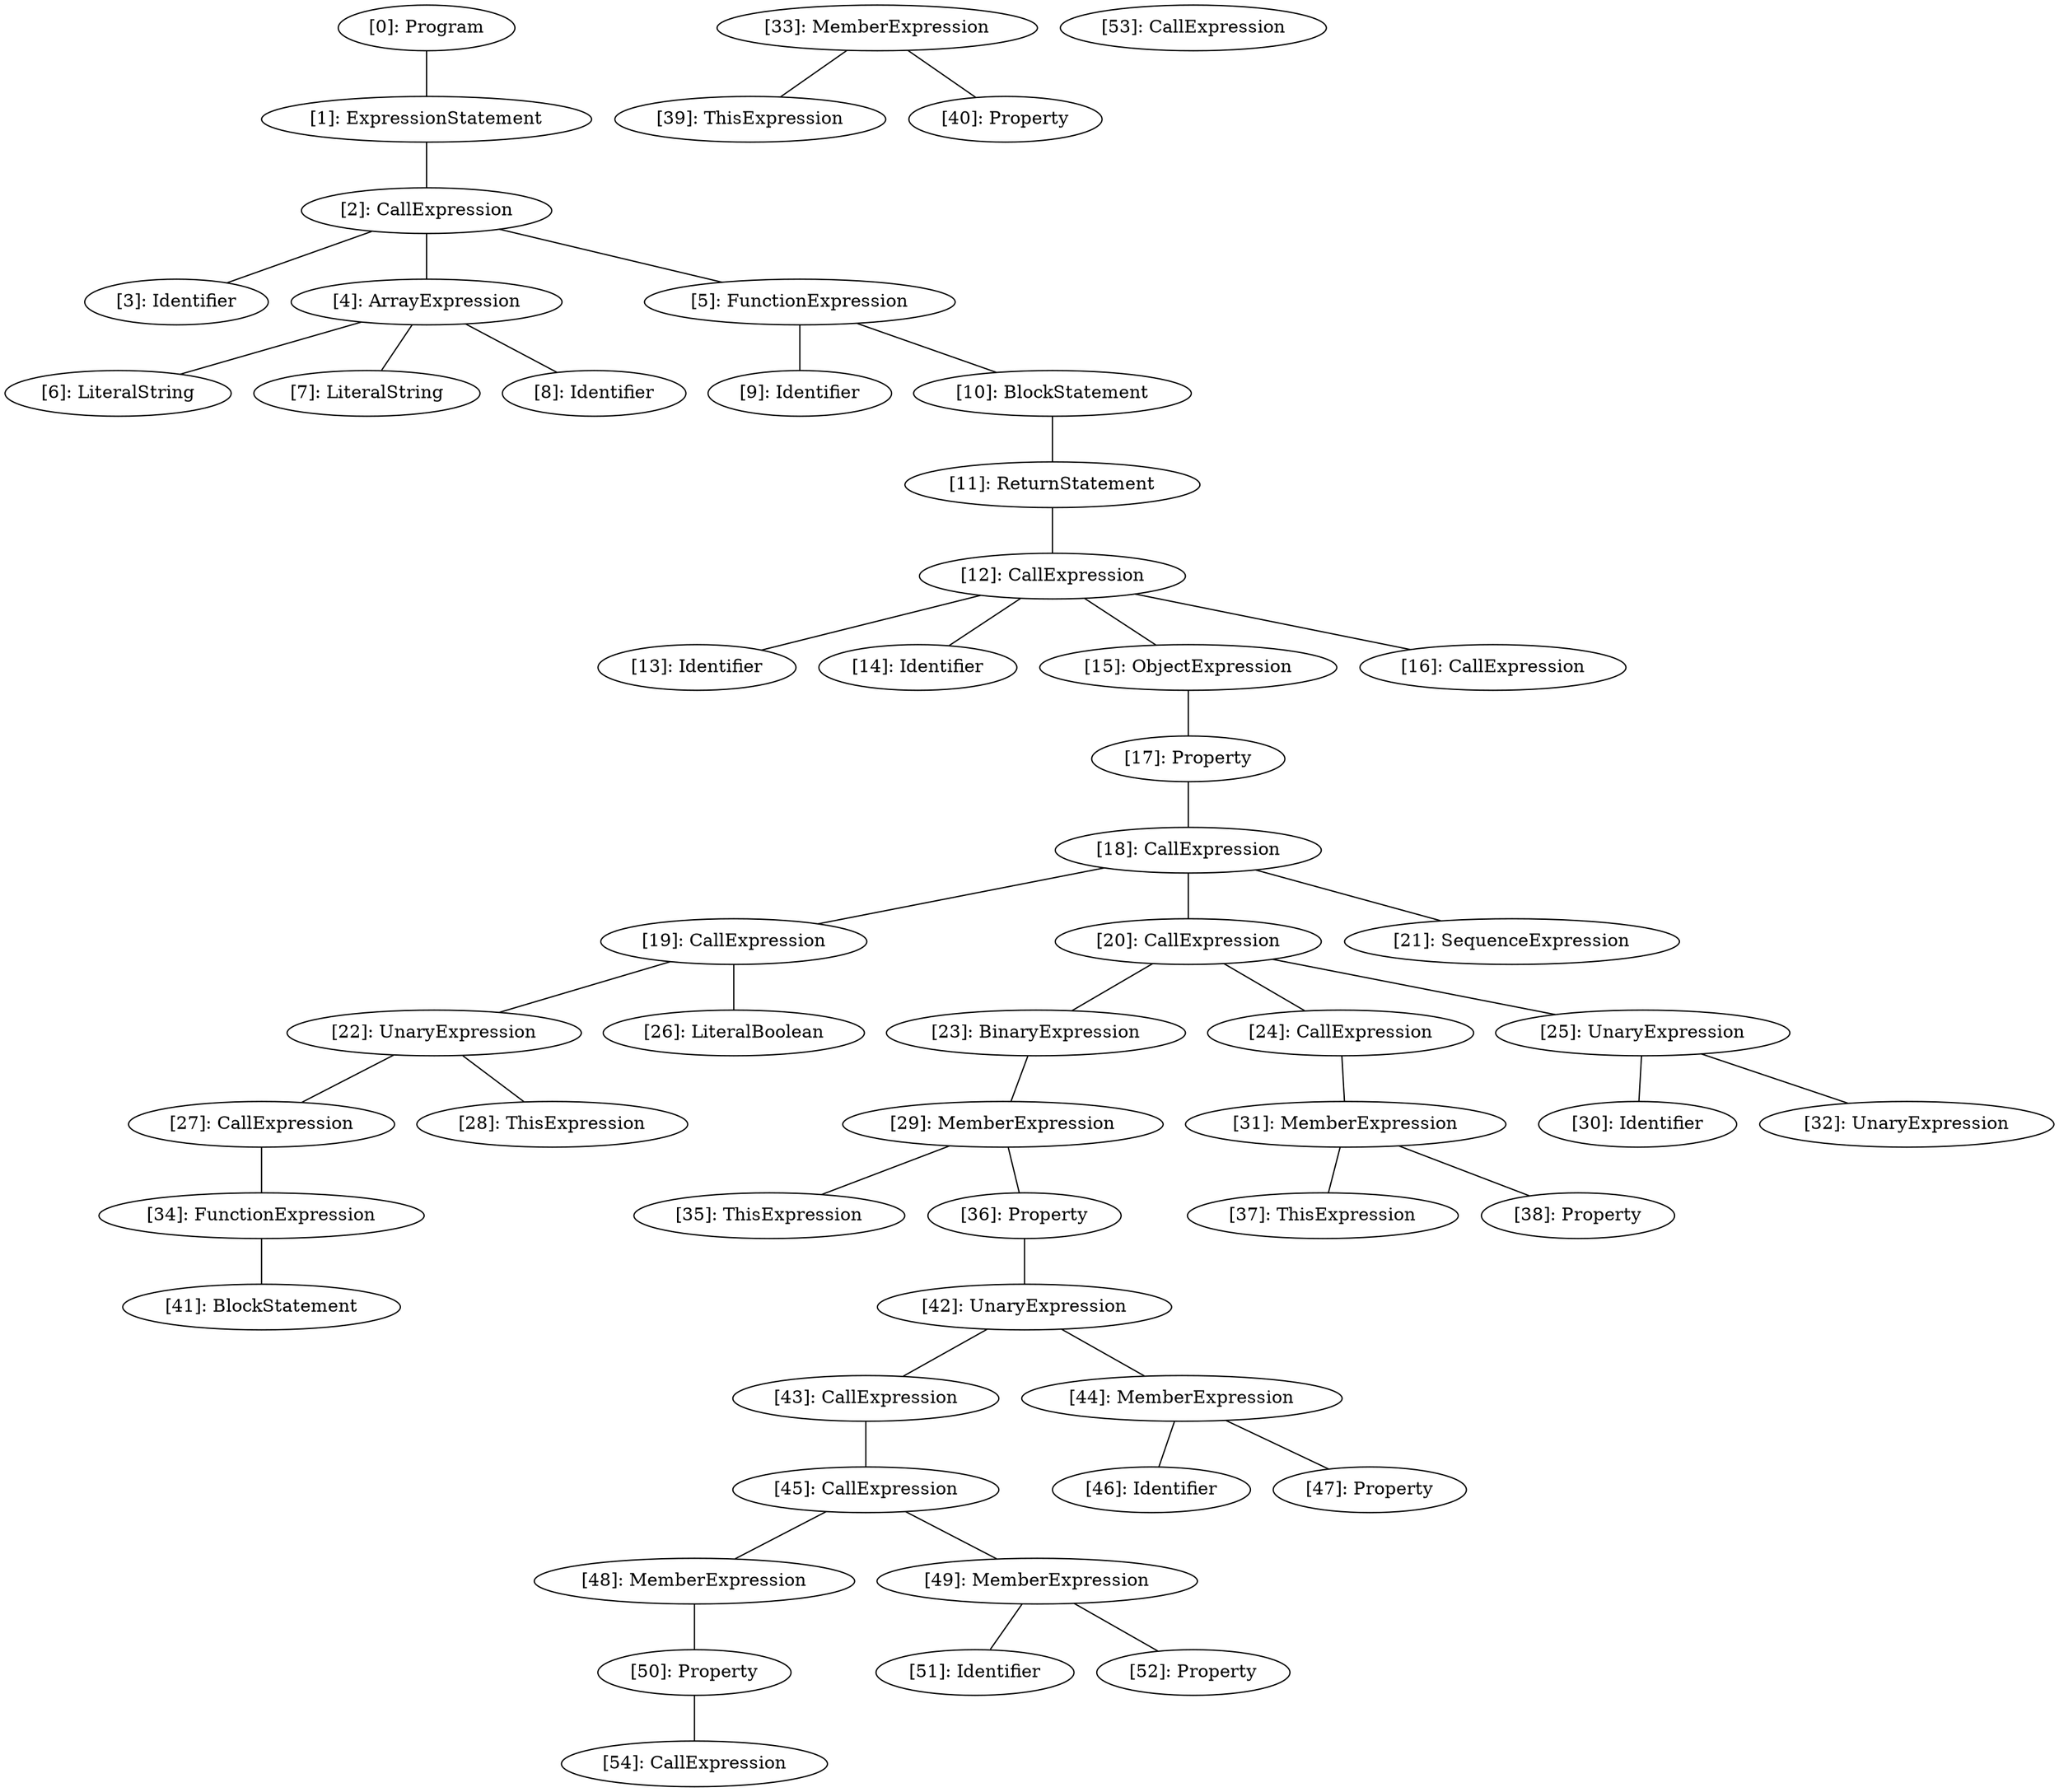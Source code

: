 // Result
graph {
	0 [label="[0]: Program"]
	1 [label="[1]: ExpressionStatement"]
	2 [label="[2]: CallExpression"]
	3 [label="[3]: Identifier"]
	4 [label="[4]: ArrayExpression"]
	5 [label="[5]: FunctionExpression"]
	6 [label="[6]: LiteralString"]
	7 [label="[7]: LiteralString"]
	8 [label="[8]: Identifier"]
	9 [label="[9]: Identifier"]
	10 [label="[10]: BlockStatement"]
	11 [label="[11]: ReturnStatement"]
	12 [label="[12]: CallExpression"]
	13 [label="[13]: Identifier"]
	14 [label="[14]: Identifier"]
	15 [label="[15]: ObjectExpression"]
	16 [label="[16]: CallExpression"]
	17 [label="[17]: Property"]
	18 [label="[18]: CallExpression"]
	19 [label="[19]: CallExpression"]
	20 [label="[20]: CallExpression"]
	21 [label="[21]: SequenceExpression"]
	22 [label="[22]: UnaryExpression"]
	23 [label="[23]: BinaryExpression"]
	24 [label="[24]: CallExpression"]
	25 [label="[25]: UnaryExpression"]
	26 [label="[26]: LiteralBoolean"]
	27 [label="[27]: CallExpression"]
	28 [label="[28]: ThisExpression"]
	29 [label="[29]: MemberExpression"]
	30 [label="[30]: Identifier"]
	31 [label="[31]: MemberExpression"]
	32 [label="[32]: UnaryExpression"]
	33 [label="[33]: MemberExpression"]
	34 [label="[34]: FunctionExpression"]
	35 [label="[35]: ThisExpression"]
	36 [label="[36]: Property"]
	37 [label="[37]: ThisExpression"]
	38 [label="[38]: Property"]
	39 [label="[39]: ThisExpression"]
	40 [label="[40]: Property"]
	41 [label="[41]: BlockStatement"]
	42 [label="[42]: UnaryExpression"]
	43 [label="[43]: CallExpression"]
	44 [label="[44]: MemberExpression"]
	45 [label="[45]: CallExpression"]
	46 [label="[46]: Identifier"]
	47 [label="[47]: Property"]
	48 [label="[48]: MemberExpression"]
	49 [label="[49]: MemberExpression"]
	50 [label="[50]: Property"]
	51 [label="[51]: Identifier"]
	52 [label="[52]: Property"]
	53 [label="[53]: CallExpression"]
	54 [label="[54]: CallExpression"]
	0 -- 1
	1 -- 2
	2 -- 3
	2 -- 4
	2 -- 5
	4 -- 6
	4 -- 7
	4 -- 8
	5 -- 9
	5 -- 10
	10 -- 11
	11 -- 12
	12 -- 13
	12 -- 14
	12 -- 15
	12 -- 16
	15 -- 17
	17 -- 18
	18 -- 19
	18 -- 20
	18 -- 21
	19 -- 22
	19 -- 26
	20 -- 23
	20 -- 24
	20 -- 25
	22 -- 27
	22 -- 28
	23 -- 29
	24 -- 31
	25 -- 30
	25 -- 32
	27 -- 34
	29 -- 35
	29 -- 36
	31 -- 37
	31 -- 38
	33 -- 39
	33 -- 40
	34 -- 41
	36 -- 42
	42 -- 43
	42 -- 44
	43 -- 45
	44 -- 46
	44 -- 47
	45 -- 48
	45 -- 49
	48 -- 50
	49 -- 51
	49 -- 52
	50 -- 54
}
